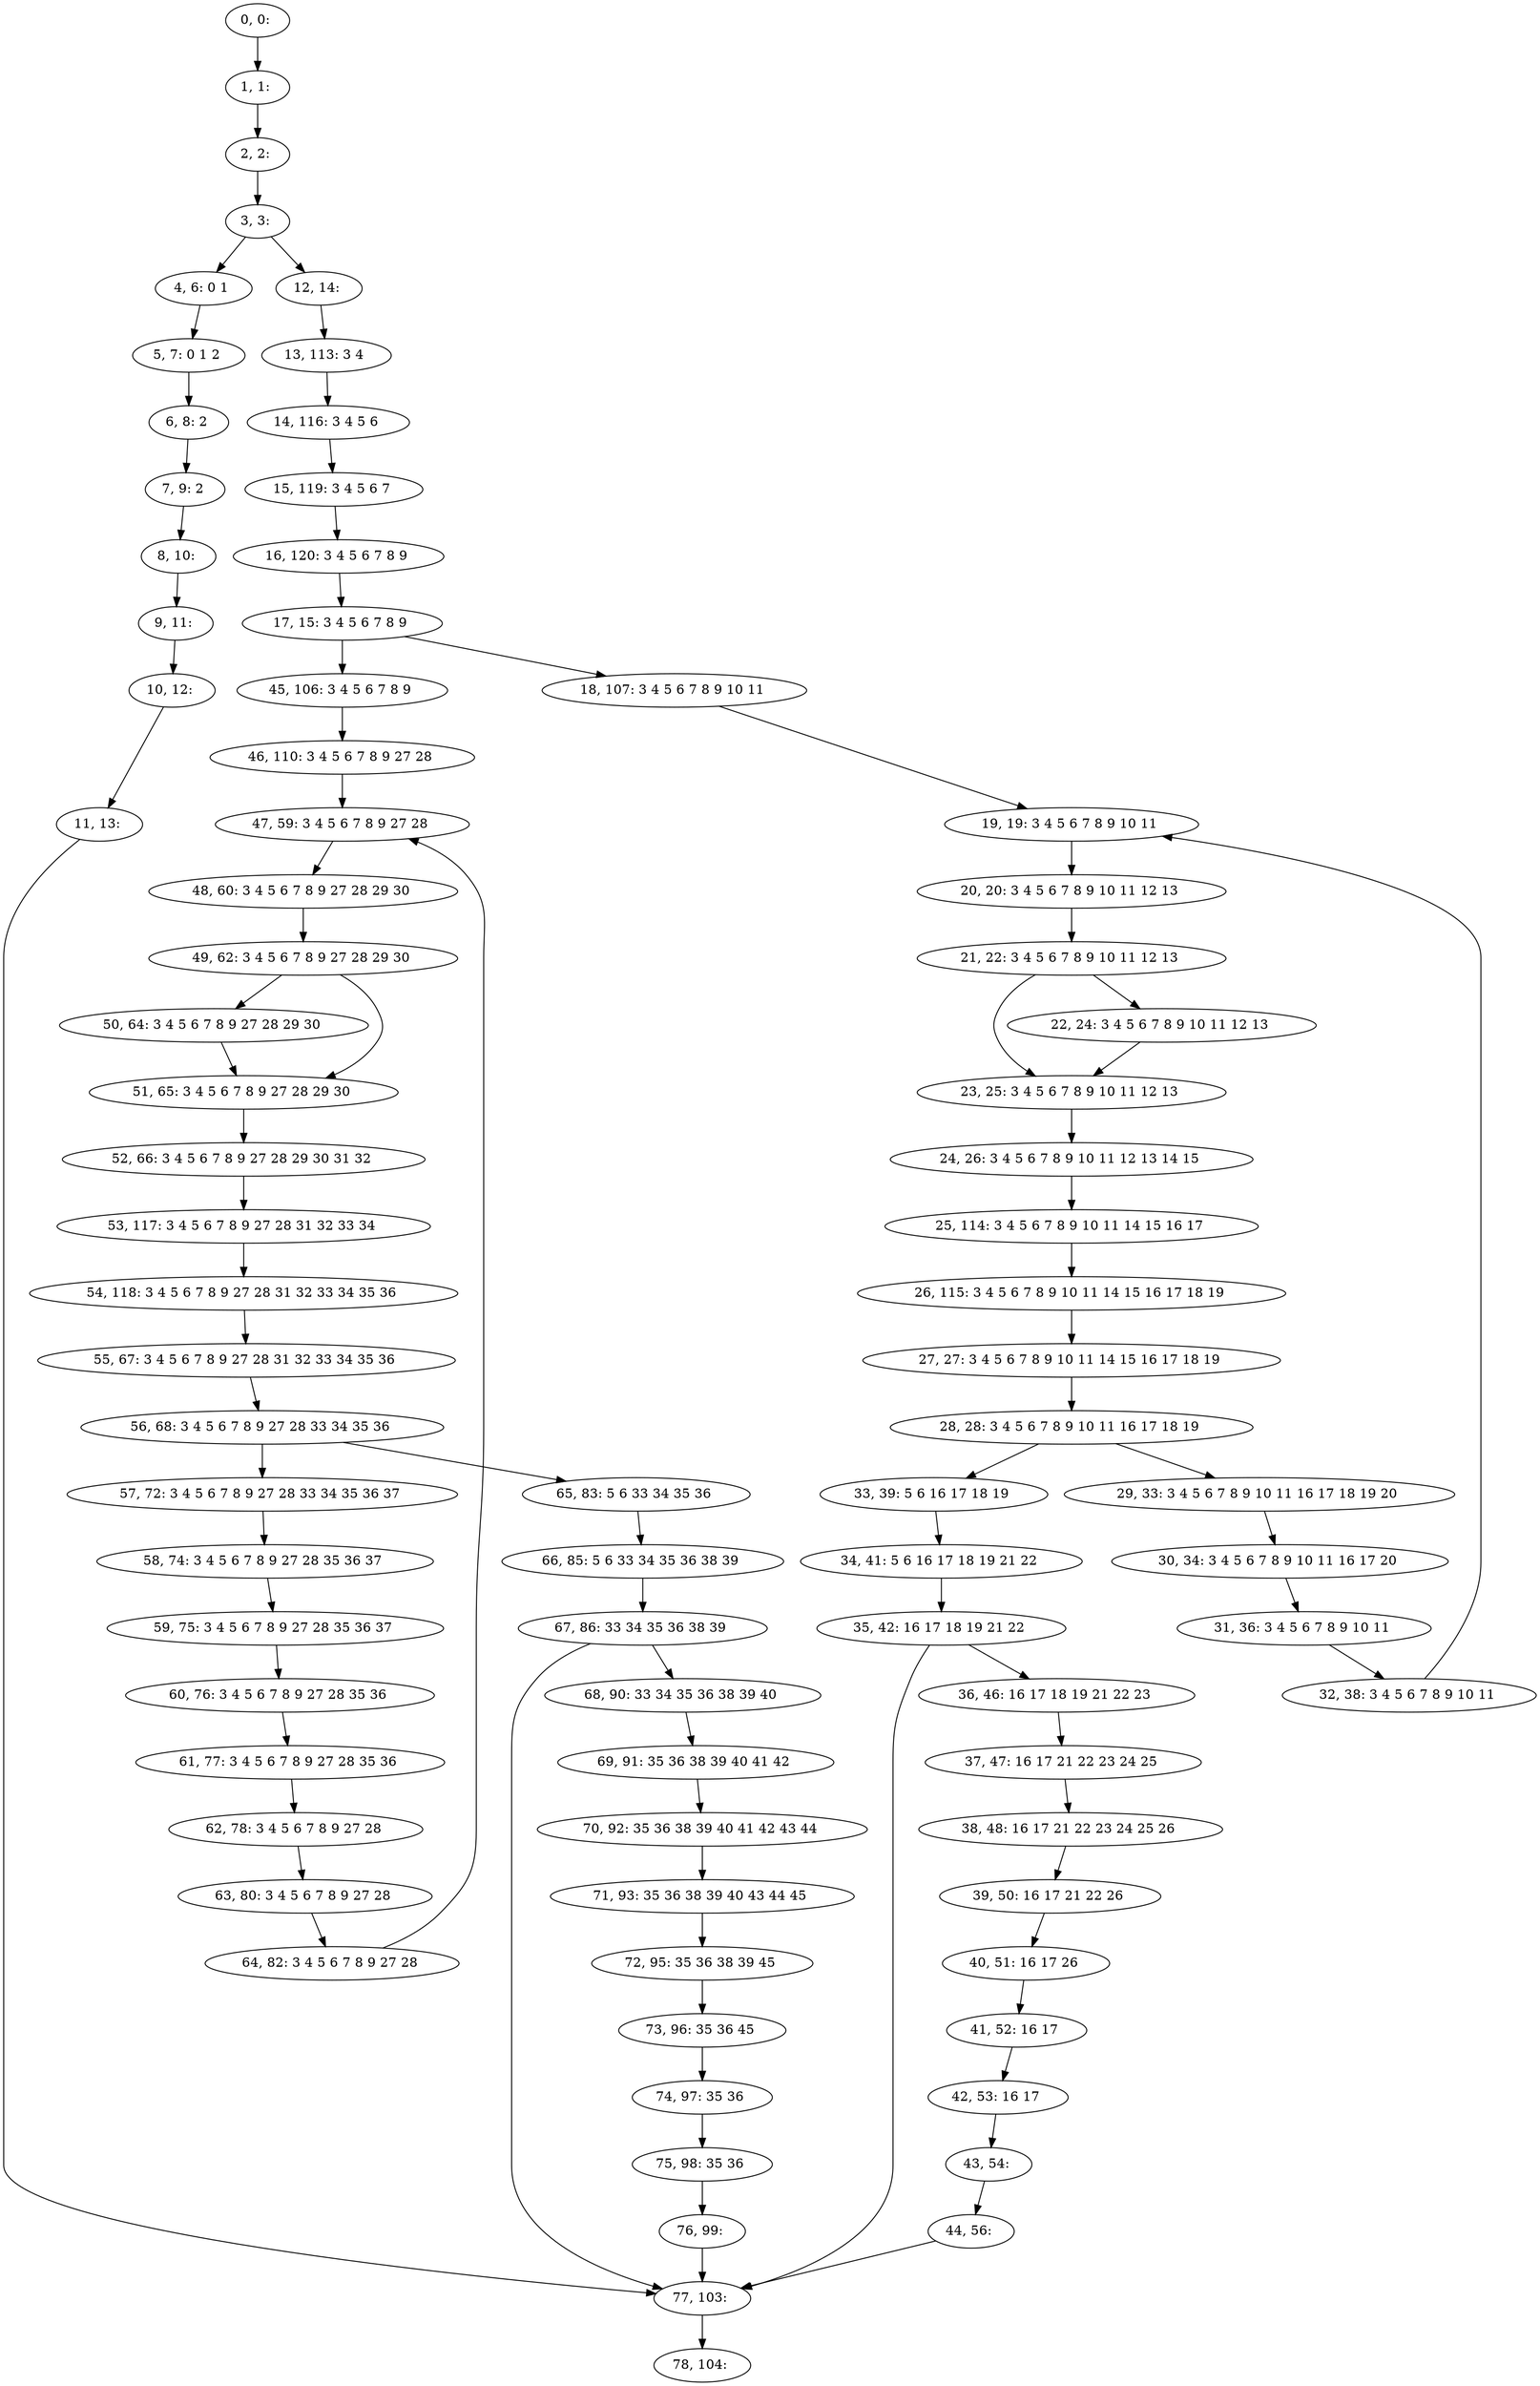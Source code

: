 digraph G {
0[label="0, 0: "];
1[label="1, 1: "];
2[label="2, 2: "];
3[label="3, 3: "];
4[label="4, 6: 0 1 "];
5[label="5, 7: 0 1 2 "];
6[label="6, 8: 2 "];
7[label="7, 9: 2 "];
8[label="8, 10: "];
9[label="9, 11: "];
10[label="10, 12: "];
11[label="11, 13: "];
12[label="12, 14: "];
13[label="13, 113: 3 4 "];
14[label="14, 116: 3 4 5 6 "];
15[label="15, 119: 3 4 5 6 7 "];
16[label="16, 120: 3 4 5 6 7 8 9 "];
17[label="17, 15: 3 4 5 6 7 8 9 "];
18[label="18, 107: 3 4 5 6 7 8 9 10 11 "];
19[label="19, 19: 3 4 5 6 7 8 9 10 11 "];
20[label="20, 20: 3 4 5 6 7 8 9 10 11 12 13 "];
21[label="21, 22: 3 4 5 6 7 8 9 10 11 12 13 "];
22[label="22, 24: 3 4 5 6 7 8 9 10 11 12 13 "];
23[label="23, 25: 3 4 5 6 7 8 9 10 11 12 13 "];
24[label="24, 26: 3 4 5 6 7 8 9 10 11 12 13 14 15 "];
25[label="25, 114: 3 4 5 6 7 8 9 10 11 14 15 16 17 "];
26[label="26, 115: 3 4 5 6 7 8 9 10 11 14 15 16 17 18 19 "];
27[label="27, 27: 3 4 5 6 7 8 9 10 11 14 15 16 17 18 19 "];
28[label="28, 28: 3 4 5 6 7 8 9 10 11 16 17 18 19 "];
29[label="29, 33: 3 4 5 6 7 8 9 10 11 16 17 18 19 20 "];
30[label="30, 34: 3 4 5 6 7 8 9 10 11 16 17 20 "];
31[label="31, 36: 3 4 5 6 7 8 9 10 11 "];
32[label="32, 38: 3 4 5 6 7 8 9 10 11 "];
33[label="33, 39: 5 6 16 17 18 19 "];
34[label="34, 41: 5 6 16 17 18 19 21 22 "];
35[label="35, 42: 16 17 18 19 21 22 "];
36[label="36, 46: 16 17 18 19 21 22 23 "];
37[label="37, 47: 16 17 21 22 23 24 25 "];
38[label="38, 48: 16 17 21 22 23 24 25 26 "];
39[label="39, 50: 16 17 21 22 26 "];
40[label="40, 51: 16 17 26 "];
41[label="41, 52: 16 17 "];
42[label="42, 53: 16 17 "];
43[label="43, 54: "];
44[label="44, 56: "];
45[label="45, 106: 3 4 5 6 7 8 9 "];
46[label="46, 110: 3 4 5 6 7 8 9 27 28 "];
47[label="47, 59: 3 4 5 6 7 8 9 27 28 "];
48[label="48, 60: 3 4 5 6 7 8 9 27 28 29 30 "];
49[label="49, 62: 3 4 5 6 7 8 9 27 28 29 30 "];
50[label="50, 64: 3 4 5 6 7 8 9 27 28 29 30 "];
51[label="51, 65: 3 4 5 6 7 8 9 27 28 29 30 "];
52[label="52, 66: 3 4 5 6 7 8 9 27 28 29 30 31 32 "];
53[label="53, 117: 3 4 5 6 7 8 9 27 28 31 32 33 34 "];
54[label="54, 118: 3 4 5 6 7 8 9 27 28 31 32 33 34 35 36 "];
55[label="55, 67: 3 4 5 6 7 8 9 27 28 31 32 33 34 35 36 "];
56[label="56, 68: 3 4 5 6 7 8 9 27 28 33 34 35 36 "];
57[label="57, 72: 3 4 5 6 7 8 9 27 28 33 34 35 36 37 "];
58[label="58, 74: 3 4 5 6 7 8 9 27 28 35 36 37 "];
59[label="59, 75: 3 4 5 6 7 8 9 27 28 35 36 37 "];
60[label="60, 76: 3 4 5 6 7 8 9 27 28 35 36 "];
61[label="61, 77: 3 4 5 6 7 8 9 27 28 35 36 "];
62[label="62, 78: 3 4 5 6 7 8 9 27 28 "];
63[label="63, 80: 3 4 5 6 7 8 9 27 28 "];
64[label="64, 82: 3 4 5 6 7 8 9 27 28 "];
65[label="65, 83: 5 6 33 34 35 36 "];
66[label="66, 85: 5 6 33 34 35 36 38 39 "];
67[label="67, 86: 33 34 35 36 38 39 "];
68[label="68, 90: 33 34 35 36 38 39 40 "];
69[label="69, 91: 35 36 38 39 40 41 42 "];
70[label="70, 92: 35 36 38 39 40 41 42 43 44 "];
71[label="71, 93: 35 36 38 39 40 43 44 45 "];
72[label="72, 95: 35 36 38 39 45 "];
73[label="73, 96: 35 36 45 "];
74[label="74, 97: 35 36 "];
75[label="75, 98: 35 36 "];
76[label="76, 99: "];
77[label="77, 103: "];
78[label="78, 104: "];
0->1 ;
1->2 ;
2->3 ;
3->4 ;
3->12 ;
4->5 ;
5->6 ;
6->7 ;
7->8 ;
8->9 ;
9->10 ;
10->11 ;
11->77 ;
12->13 ;
13->14 ;
14->15 ;
15->16 ;
16->17 ;
17->18 ;
17->45 ;
18->19 ;
19->20 ;
20->21 ;
21->22 ;
21->23 ;
22->23 ;
23->24 ;
24->25 ;
25->26 ;
26->27 ;
27->28 ;
28->29 ;
28->33 ;
29->30 ;
30->31 ;
31->32 ;
32->19 ;
33->34 ;
34->35 ;
35->36 ;
35->77 ;
36->37 ;
37->38 ;
38->39 ;
39->40 ;
40->41 ;
41->42 ;
42->43 ;
43->44 ;
44->77 ;
45->46 ;
46->47 ;
47->48 ;
48->49 ;
49->50 ;
49->51 ;
50->51 ;
51->52 ;
52->53 ;
53->54 ;
54->55 ;
55->56 ;
56->57 ;
56->65 ;
57->58 ;
58->59 ;
59->60 ;
60->61 ;
61->62 ;
62->63 ;
63->64 ;
64->47 ;
65->66 ;
66->67 ;
67->68 ;
67->77 ;
68->69 ;
69->70 ;
70->71 ;
71->72 ;
72->73 ;
73->74 ;
74->75 ;
75->76 ;
76->77 ;
77->78 ;
}
